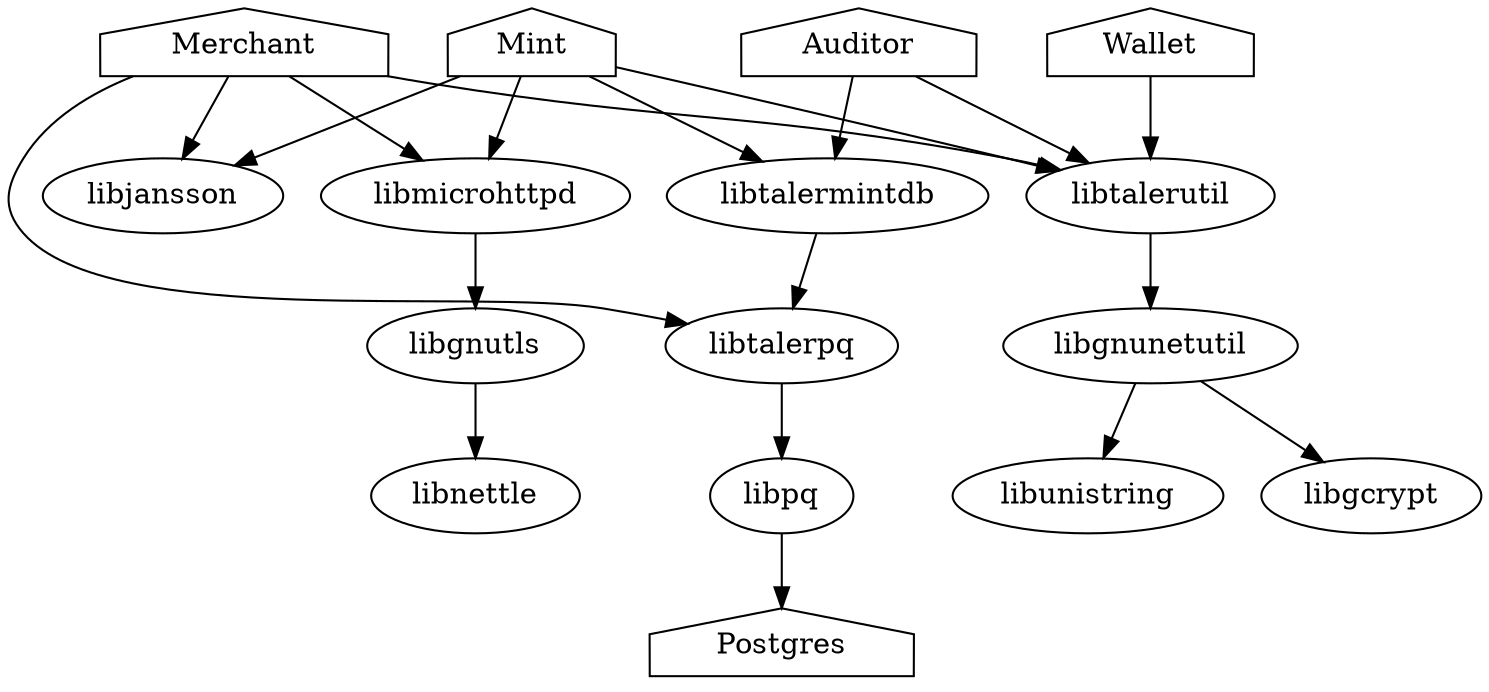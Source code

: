 digraph dependencies {
splines = true;

  Mint [shape=house];
  Mint -> libmicrohttpd;
  Mint -> libtalerutil;
  Mint -> libtalermintdb;
  libtalerutil -> libgnunetutil;
  libgnunetutil -> libunistring;
  libmicrohttpd -> libgnutls;
  libgnunetutil -> libgcrypt;
  libgnutls -> libnettle;
  Mint -> libjansson;
  libtalermintdb -> libtalerpq;
  libtalerpq -> libpq;
  libpq -> Postgres [shape=dashed];

  Postgres [shape=house];

  Auditor [shape=house];
  Auditor -> libtalerutil;
  Auditor -> libtalermintdb;

  Wallet [shape=house];
  Wallet -> libtalerutil;

  Merchant [shape=house];
  Merchant -> libmicrohttpd;
  Merchant -> libjansson;
  Merchant -> libtalerutil;
  Merchant -> libtalerpq;

}
